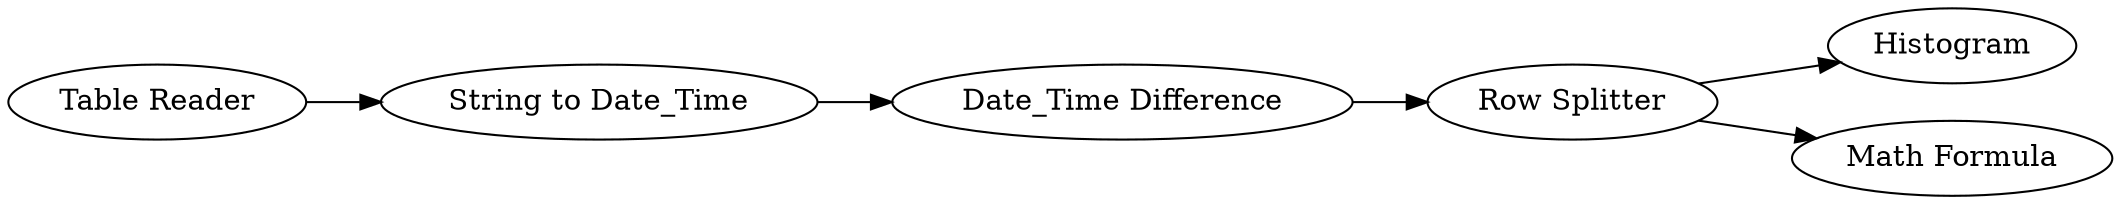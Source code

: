 digraph {
	"-5329131079535096517_41" [label="Date_Time Difference"]
	"-5329131079535096517_40" [label="String to Date_Time"]
	"-5329131079535096517_42" [label="Row Splitter"]
	"-5329131079535096517_46" [label="Table Reader"]
	"-5329131079535096517_47" [label=Histogram]
	"-5329131079535096517_43" [label="Math Formula"]
	"-5329131079535096517_41" -> "-5329131079535096517_42"
	"-5329131079535096517_40" -> "-5329131079535096517_41"
	"-5329131079535096517_42" -> "-5329131079535096517_43"
	"-5329131079535096517_42" -> "-5329131079535096517_47"
	"-5329131079535096517_46" -> "-5329131079535096517_40"
	rankdir=LR
}
